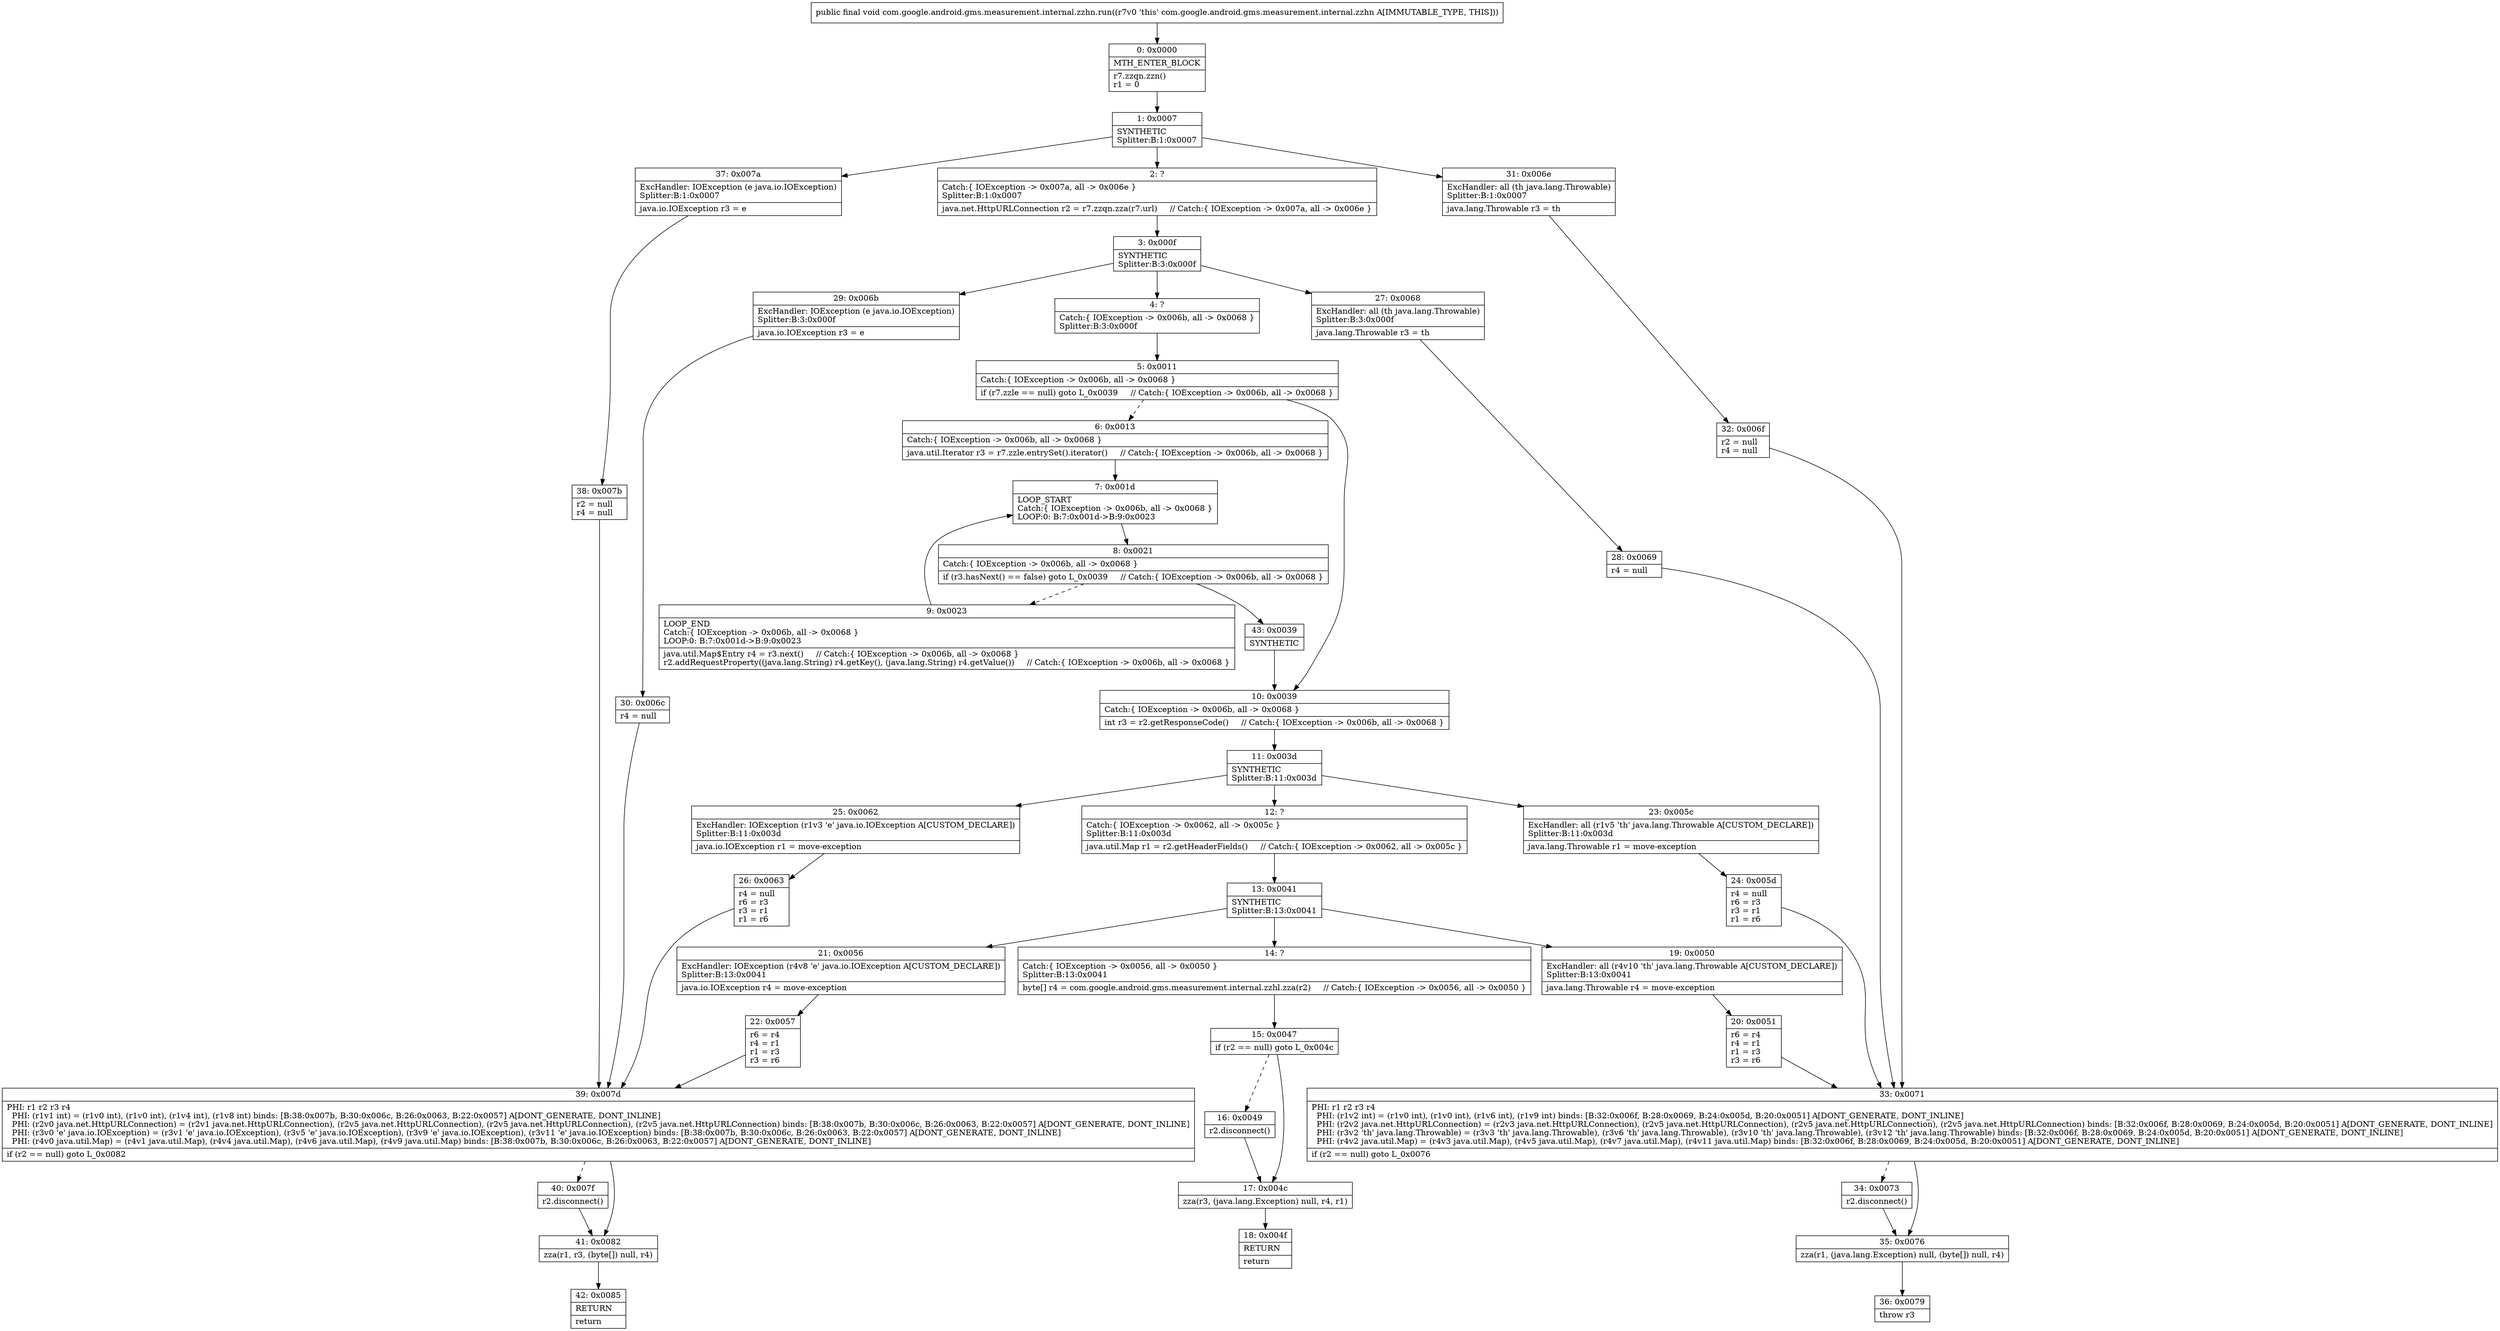 digraph "CFG forcom.google.android.gms.measurement.internal.zzhn.run()V" {
Node_0 [shape=record,label="{0\:\ 0x0000|MTH_ENTER_BLOCK\l|r7.zzqn.zzn()\lr1 = 0\l}"];
Node_1 [shape=record,label="{1\:\ 0x0007|SYNTHETIC\lSplitter:B:1:0x0007\l}"];
Node_2 [shape=record,label="{2\:\ ?|Catch:\{ IOException \-\> 0x007a, all \-\> 0x006e \}\lSplitter:B:1:0x0007\l|java.net.HttpURLConnection r2 = r7.zzqn.zza(r7.url)     \/\/ Catch:\{ IOException \-\> 0x007a, all \-\> 0x006e \}\l}"];
Node_3 [shape=record,label="{3\:\ 0x000f|SYNTHETIC\lSplitter:B:3:0x000f\l}"];
Node_4 [shape=record,label="{4\:\ ?|Catch:\{ IOException \-\> 0x006b, all \-\> 0x0068 \}\lSplitter:B:3:0x000f\l}"];
Node_5 [shape=record,label="{5\:\ 0x0011|Catch:\{ IOException \-\> 0x006b, all \-\> 0x0068 \}\l|if (r7.zzle == null) goto L_0x0039     \/\/ Catch:\{ IOException \-\> 0x006b, all \-\> 0x0068 \}\l}"];
Node_6 [shape=record,label="{6\:\ 0x0013|Catch:\{ IOException \-\> 0x006b, all \-\> 0x0068 \}\l|java.util.Iterator r3 = r7.zzle.entrySet().iterator()     \/\/ Catch:\{ IOException \-\> 0x006b, all \-\> 0x0068 \}\l}"];
Node_7 [shape=record,label="{7\:\ 0x001d|LOOP_START\lCatch:\{ IOException \-\> 0x006b, all \-\> 0x0068 \}\lLOOP:0: B:7:0x001d\-\>B:9:0x0023\l}"];
Node_8 [shape=record,label="{8\:\ 0x0021|Catch:\{ IOException \-\> 0x006b, all \-\> 0x0068 \}\l|if (r3.hasNext() == false) goto L_0x0039     \/\/ Catch:\{ IOException \-\> 0x006b, all \-\> 0x0068 \}\l}"];
Node_9 [shape=record,label="{9\:\ 0x0023|LOOP_END\lCatch:\{ IOException \-\> 0x006b, all \-\> 0x0068 \}\lLOOP:0: B:7:0x001d\-\>B:9:0x0023\l|java.util.Map$Entry r4 = r3.next()     \/\/ Catch:\{ IOException \-\> 0x006b, all \-\> 0x0068 \}\lr2.addRequestProperty((java.lang.String) r4.getKey(), (java.lang.String) r4.getValue())     \/\/ Catch:\{ IOException \-\> 0x006b, all \-\> 0x0068 \}\l}"];
Node_10 [shape=record,label="{10\:\ 0x0039|Catch:\{ IOException \-\> 0x006b, all \-\> 0x0068 \}\l|int r3 = r2.getResponseCode()     \/\/ Catch:\{ IOException \-\> 0x006b, all \-\> 0x0068 \}\l}"];
Node_11 [shape=record,label="{11\:\ 0x003d|SYNTHETIC\lSplitter:B:11:0x003d\l}"];
Node_12 [shape=record,label="{12\:\ ?|Catch:\{ IOException \-\> 0x0062, all \-\> 0x005c \}\lSplitter:B:11:0x003d\l|java.util.Map r1 = r2.getHeaderFields()     \/\/ Catch:\{ IOException \-\> 0x0062, all \-\> 0x005c \}\l}"];
Node_13 [shape=record,label="{13\:\ 0x0041|SYNTHETIC\lSplitter:B:13:0x0041\l}"];
Node_14 [shape=record,label="{14\:\ ?|Catch:\{ IOException \-\> 0x0056, all \-\> 0x0050 \}\lSplitter:B:13:0x0041\l|byte[] r4 = com.google.android.gms.measurement.internal.zzhl.zza(r2)     \/\/ Catch:\{ IOException \-\> 0x0056, all \-\> 0x0050 \}\l}"];
Node_15 [shape=record,label="{15\:\ 0x0047|if (r2 == null) goto L_0x004c\l}"];
Node_16 [shape=record,label="{16\:\ 0x0049|r2.disconnect()\l}"];
Node_17 [shape=record,label="{17\:\ 0x004c|zza(r3, (java.lang.Exception) null, r4, r1)\l}"];
Node_18 [shape=record,label="{18\:\ 0x004f|RETURN\l|return\l}"];
Node_19 [shape=record,label="{19\:\ 0x0050|ExcHandler: all (r4v10 'th' java.lang.Throwable A[CUSTOM_DECLARE])\lSplitter:B:13:0x0041\l|java.lang.Throwable r4 = move\-exception\l}"];
Node_20 [shape=record,label="{20\:\ 0x0051|r6 = r4\lr4 = r1\lr1 = r3\lr3 = r6\l}"];
Node_21 [shape=record,label="{21\:\ 0x0056|ExcHandler: IOException (r4v8 'e' java.io.IOException A[CUSTOM_DECLARE])\lSplitter:B:13:0x0041\l|java.io.IOException r4 = move\-exception\l}"];
Node_22 [shape=record,label="{22\:\ 0x0057|r6 = r4\lr4 = r1\lr1 = r3\lr3 = r6\l}"];
Node_23 [shape=record,label="{23\:\ 0x005c|ExcHandler: all (r1v5 'th' java.lang.Throwable A[CUSTOM_DECLARE])\lSplitter:B:11:0x003d\l|java.lang.Throwable r1 = move\-exception\l}"];
Node_24 [shape=record,label="{24\:\ 0x005d|r4 = null\lr6 = r3\lr3 = r1\lr1 = r6\l}"];
Node_25 [shape=record,label="{25\:\ 0x0062|ExcHandler: IOException (r1v3 'e' java.io.IOException A[CUSTOM_DECLARE])\lSplitter:B:11:0x003d\l|java.io.IOException r1 = move\-exception\l}"];
Node_26 [shape=record,label="{26\:\ 0x0063|r4 = null\lr6 = r3\lr3 = r1\lr1 = r6\l}"];
Node_27 [shape=record,label="{27\:\ 0x0068|ExcHandler: all (th java.lang.Throwable)\lSplitter:B:3:0x000f\l|java.lang.Throwable r3 = th\l}"];
Node_28 [shape=record,label="{28\:\ 0x0069|r4 = null\l}"];
Node_29 [shape=record,label="{29\:\ 0x006b|ExcHandler: IOException (e java.io.IOException)\lSplitter:B:3:0x000f\l|java.io.IOException r3 = e\l}"];
Node_30 [shape=record,label="{30\:\ 0x006c|r4 = null\l}"];
Node_31 [shape=record,label="{31\:\ 0x006e|ExcHandler: all (th java.lang.Throwable)\lSplitter:B:1:0x0007\l|java.lang.Throwable r3 = th\l}"];
Node_32 [shape=record,label="{32\:\ 0x006f|r2 = null\lr4 = null\l}"];
Node_33 [shape=record,label="{33\:\ 0x0071|PHI: r1 r2 r3 r4 \l  PHI: (r1v2 int) = (r1v0 int), (r1v0 int), (r1v6 int), (r1v9 int) binds: [B:32:0x006f, B:28:0x0069, B:24:0x005d, B:20:0x0051] A[DONT_GENERATE, DONT_INLINE]\l  PHI: (r2v2 java.net.HttpURLConnection) = (r2v3 java.net.HttpURLConnection), (r2v5 java.net.HttpURLConnection), (r2v5 java.net.HttpURLConnection), (r2v5 java.net.HttpURLConnection) binds: [B:32:0x006f, B:28:0x0069, B:24:0x005d, B:20:0x0051] A[DONT_GENERATE, DONT_INLINE]\l  PHI: (r3v2 'th' java.lang.Throwable) = (r3v3 'th' java.lang.Throwable), (r3v6 'th' java.lang.Throwable), (r3v10 'th' java.lang.Throwable), (r3v12 'th' java.lang.Throwable) binds: [B:32:0x006f, B:28:0x0069, B:24:0x005d, B:20:0x0051] A[DONT_GENERATE, DONT_INLINE]\l  PHI: (r4v2 java.util.Map) = (r4v3 java.util.Map), (r4v5 java.util.Map), (r4v7 java.util.Map), (r4v11 java.util.Map) binds: [B:32:0x006f, B:28:0x0069, B:24:0x005d, B:20:0x0051] A[DONT_GENERATE, DONT_INLINE]\l|if (r2 == null) goto L_0x0076\l}"];
Node_34 [shape=record,label="{34\:\ 0x0073|r2.disconnect()\l}"];
Node_35 [shape=record,label="{35\:\ 0x0076|zza(r1, (java.lang.Exception) null, (byte[]) null, r4)\l}"];
Node_36 [shape=record,label="{36\:\ 0x0079|throw r3\l}"];
Node_37 [shape=record,label="{37\:\ 0x007a|ExcHandler: IOException (e java.io.IOException)\lSplitter:B:1:0x0007\l|java.io.IOException r3 = e\l}"];
Node_38 [shape=record,label="{38\:\ 0x007b|r2 = null\lr4 = null\l}"];
Node_39 [shape=record,label="{39\:\ 0x007d|PHI: r1 r2 r3 r4 \l  PHI: (r1v1 int) = (r1v0 int), (r1v0 int), (r1v4 int), (r1v8 int) binds: [B:38:0x007b, B:30:0x006c, B:26:0x0063, B:22:0x0057] A[DONT_GENERATE, DONT_INLINE]\l  PHI: (r2v0 java.net.HttpURLConnection) = (r2v1 java.net.HttpURLConnection), (r2v5 java.net.HttpURLConnection), (r2v5 java.net.HttpURLConnection), (r2v5 java.net.HttpURLConnection) binds: [B:38:0x007b, B:30:0x006c, B:26:0x0063, B:22:0x0057] A[DONT_GENERATE, DONT_INLINE]\l  PHI: (r3v0 'e' java.io.IOException) = (r3v1 'e' java.io.IOException), (r3v5 'e' java.io.IOException), (r3v9 'e' java.io.IOException), (r3v11 'e' java.io.IOException) binds: [B:38:0x007b, B:30:0x006c, B:26:0x0063, B:22:0x0057] A[DONT_GENERATE, DONT_INLINE]\l  PHI: (r4v0 java.util.Map) = (r4v1 java.util.Map), (r4v4 java.util.Map), (r4v6 java.util.Map), (r4v9 java.util.Map) binds: [B:38:0x007b, B:30:0x006c, B:26:0x0063, B:22:0x0057] A[DONT_GENERATE, DONT_INLINE]\l|if (r2 == null) goto L_0x0082\l}"];
Node_40 [shape=record,label="{40\:\ 0x007f|r2.disconnect()\l}"];
Node_41 [shape=record,label="{41\:\ 0x0082|zza(r1, r3, (byte[]) null, r4)\l}"];
Node_42 [shape=record,label="{42\:\ 0x0085|RETURN\l|return\l}"];
Node_43 [shape=record,label="{43\:\ 0x0039|SYNTHETIC\l}"];
MethodNode[shape=record,label="{public final void com.google.android.gms.measurement.internal.zzhn.run((r7v0 'this' com.google.android.gms.measurement.internal.zzhn A[IMMUTABLE_TYPE, THIS])) }"];
MethodNode -> Node_0;
Node_0 -> Node_1;
Node_1 -> Node_2;
Node_1 -> Node_37;
Node_1 -> Node_31;
Node_2 -> Node_3;
Node_3 -> Node_4;
Node_3 -> Node_29;
Node_3 -> Node_27;
Node_4 -> Node_5;
Node_5 -> Node_6[style=dashed];
Node_5 -> Node_10;
Node_6 -> Node_7;
Node_7 -> Node_8;
Node_8 -> Node_9[style=dashed];
Node_8 -> Node_43;
Node_9 -> Node_7;
Node_10 -> Node_11;
Node_11 -> Node_12;
Node_11 -> Node_25;
Node_11 -> Node_23;
Node_12 -> Node_13;
Node_13 -> Node_14;
Node_13 -> Node_21;
Node_13 -> Node_19;
Node_14 -> Node_15;
Node_15 -> Node_16[style=dashed];
Node_15 -> Node_17;
Node_16 -> Node_17;
Node_17 -> Node_18;
Node_19 -> Node_20;
Node_20 -> Node_33;
Node_21 -> Node_22;
Node_22 -> Node_39;
Node_23 -> Node_24;
Node_24 -> Node_33;
Node_25 -> Node_26;
Node_26 -> Node_39;
Node_27 -> Node_28;
Node_28 -> Node_33;
Node_29 -> Node_30;
Node_30 -> Node_39;
Node_31 -> Node_32;
Node_32 -> Node_33;
Node_33 -> Node_34[style=dashed];
Node_33 -> Node_35;
Node_34 -> Node_35;
Node_35 -> Node_36;
Node_37 -> Node_38;
Node_38 -> Node_39;
Node_39 -> Node_40[style=dashed];
Node_39 -> Node_41;
Node_40 -> Node_41;
Node_41 -> Node_42;
Node_43 -> Node_10;
}

